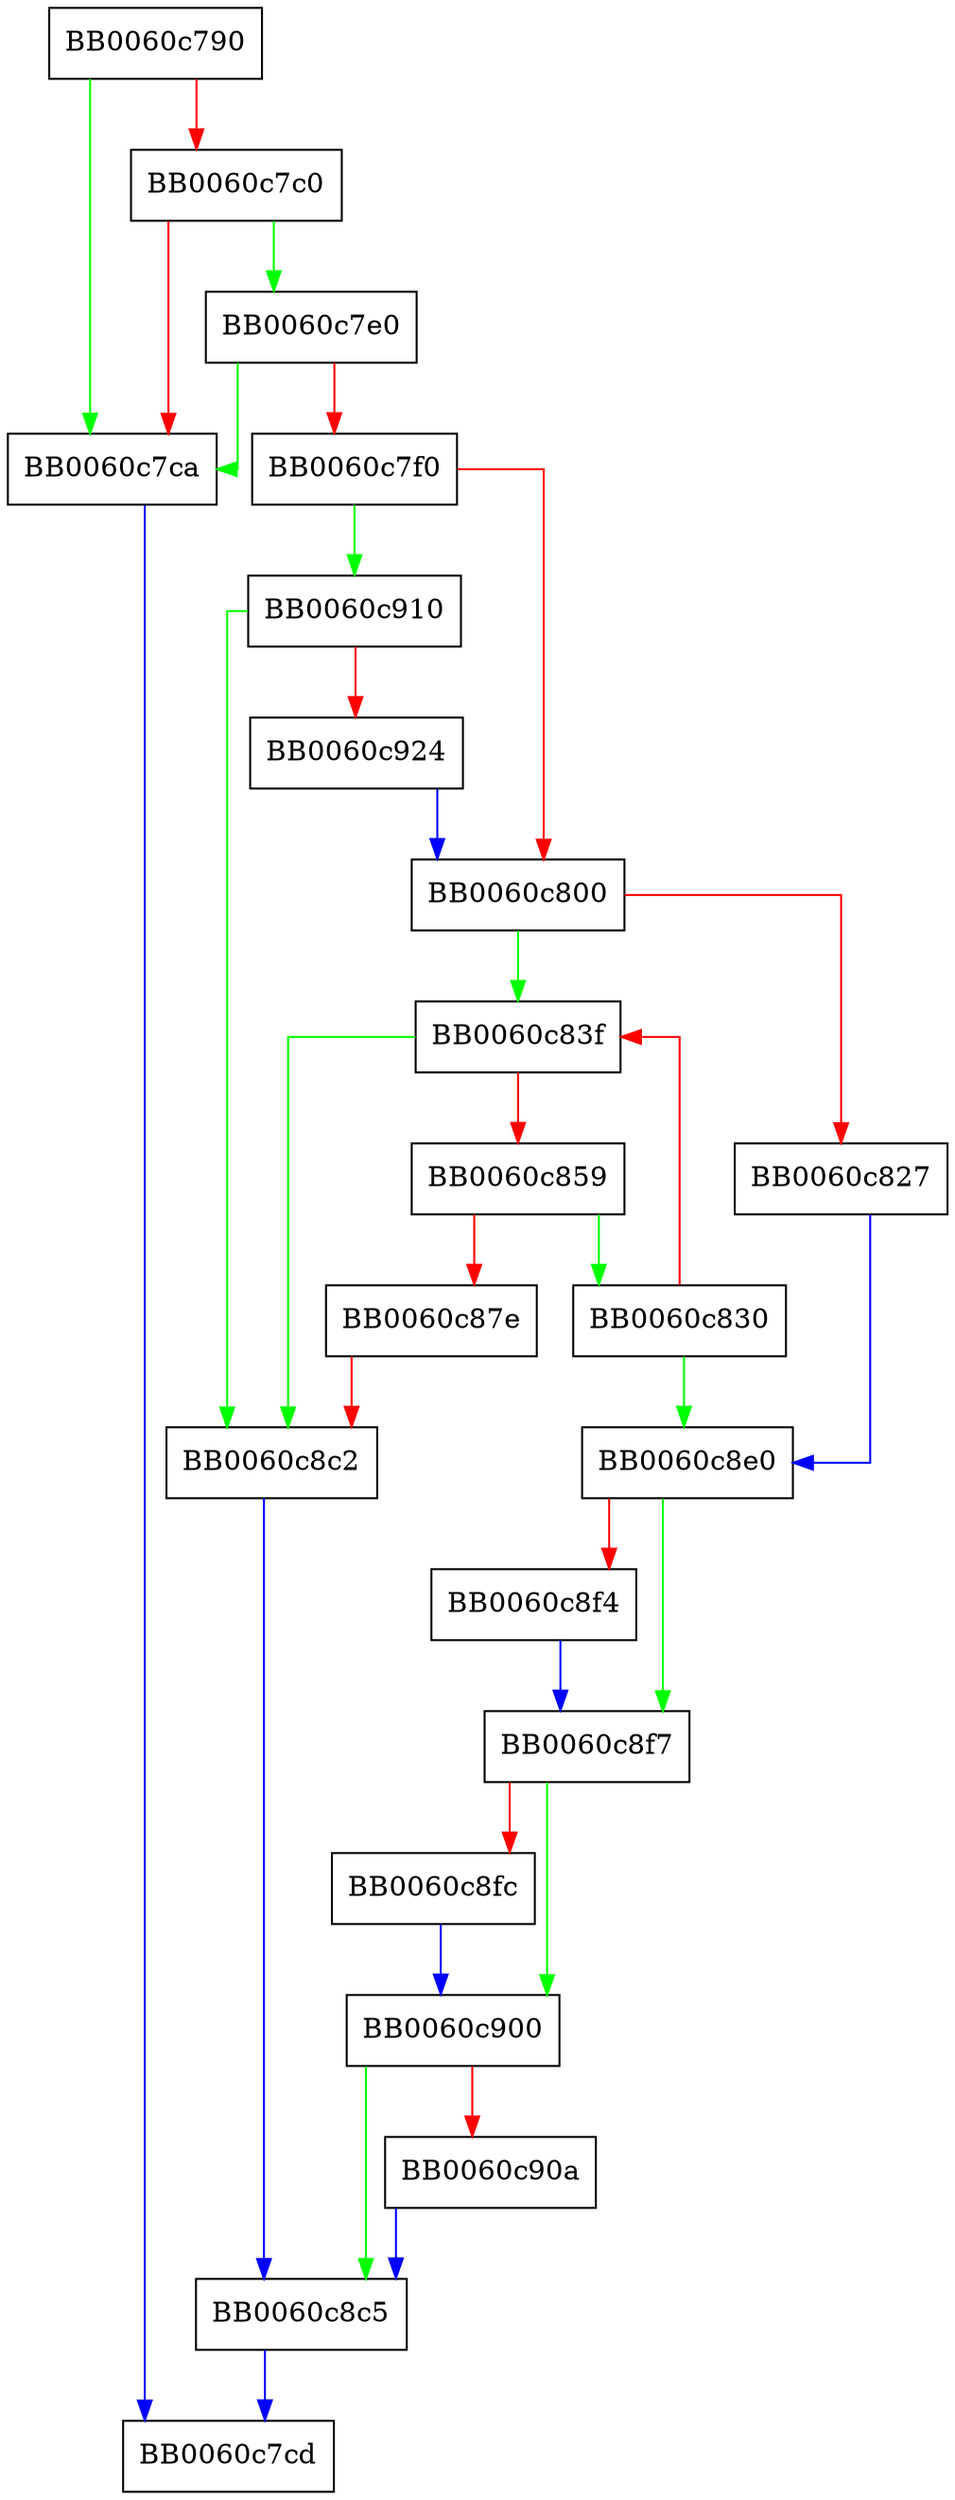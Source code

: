 digraph OBJ_NAME_new_index {
  node [shape="box"];
  graph [splines=ortho];
  BB0060c790 -> BB0060c7ca [color="green"];
  BB0060c790 -> BB0060c7c0 [color="red"];
  BB0060c7c0 -> BB0060c7e0 [color="green"];
  BB0060c7c0 -> BB0060c7ca [color="red"];
  BB0060c7ca -> BB0060c7cd [color="blue"];
  BB0060c7e0 -> BB0060c7ca [color="green"];
  BB0060c7e0 -> BB0060c7f0 [color="red"];
  BB0060c7f0 -> BB0060c910 [color="green"];
  BB0060c7f0 -> BB0060c800 [color="red"];
  BB0060c800 -> BB0060c83f [color="green"];
  BB0060c800 -> BB0060c827 [color="red"];
  BB0060c827 -> BB0060c8e0 [color="blue"];
  BB0060c830 -> BB0060c8e0 [color="green"];
  BB0060c830 -> BB0060c83f [color="red"];
  BB0060c83f -> BB0060c8c2 [color="green"];
  BB0060c83f -> BB0060c859 [color="red"];
  BB0060c859 -> BB0060c830 [color="green"];
  BB0060c859 -> BB0060c87e [color="red"];
  BB0060c87e -> BB0060c8c2 [color="red"];
  BB0060c8c2 -> BB0060c8c5 [color="blue"];
  BB0060c8c5 -> BB0060c7cd [color="blue"];
  BB0060c8e0 -> BB0060c8f7 [color="green"];
  BB0060c8e0 -> BB0060c8f4 [color="red"];
  BB0060c8f4 -> BB0060c8f7 [color="blue"];
  BB0060c8f7 -> BB0060c900 [color="green"];
  BB0060c8f7 -> BB0060c8fc [color="red"];
  BB0060c8fc -> BB0060c900 [color="blue"];
  BB0060c900 -> BB0060c8c5 [color="green"];
  BB0060c900 -> BB0060c90a [color="red"];
  BB0060c90a -> BB0060c8c5 [color="blue"];
  BB0060c910 -> BB0060c8c2 [color="green"];
  BB0060c910 -> BB0060c924 [color="red"];
  BB0060c924 -> BB0060c800 [color="blue"];
}
